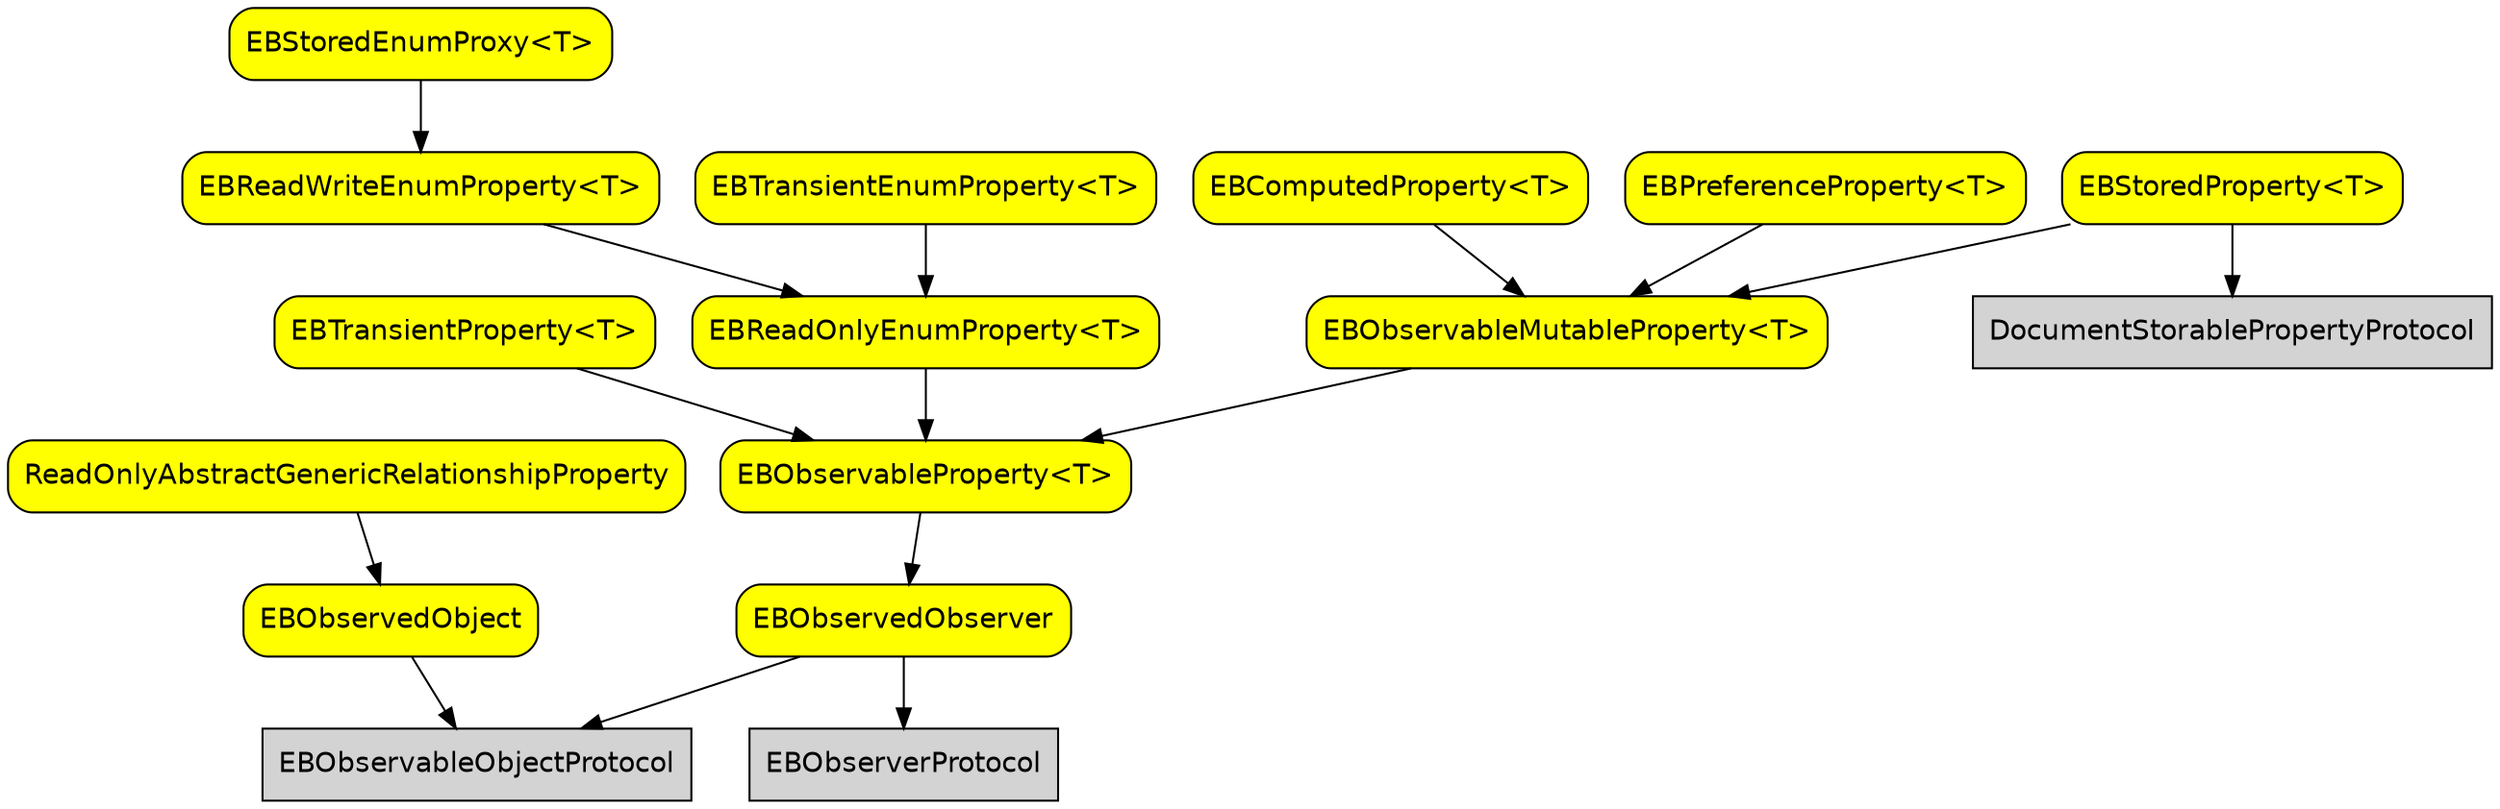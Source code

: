 digraph G {

  node [shape=box fontname=helvetica fillcolor=lightgray style=filled] ;

  EBObservableObjectProtocol ;
  EBObserverProtocol ;
  DocumentStorablePropertyProtocol ;

  node [shape=box fontname=helvetica style="rounded,filled" fillcolor=yellow] ;

  EBObservedObject -> EBObservableObjectProtocol ;
  EBObservedObserver -> EBObservableObjectProtocol ;
  EBObservedObserver -> EBObserverProtocol ;
  "EBObservableProperty<T>" -> EBObservedObserver ;
  ReadOnlyAbstractGenericRelationshipProperty -> EBObservedObject ;
  "EBTransientProperty<T>" -> "EBObservableProperty<T>" ;
  "EBReadOnlyEnumProperty<T>" -> "EBObservableProperty<T>" ;
  "EBObservableMutableProperty<T>" -> "EBObservableProperty<T>" ;
  "EBComputedProperty<T>" -> "EBObservableMutableProperty<T>" ;
  "EBPreferenceProperty<T>" -> "EBObservableMutableProperty<T>" ;
  "EBStoredProperty<T>" -> "EBObservableMutableProperty<T>" ;
  "EBStoredProperty<T>" -> DocumentStorablePropertyProtocol ;
  "EBReadWriteEnumProperty<T>" -> "EBReadOnlyEnumProperty<T>" ;
  "EBTransientEnumProperty<T>" -> "EBReadOnlyEnumProperty<T>" ;
  "EBStoredEnumProxy<T>" -> "EBReadWriteEnumProperty<T>" ;
 }
